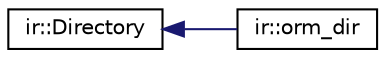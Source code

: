 digraph "Graphical Class Hierarchy"
{
 // LATEX_PDF_SIZE
  edge [fontname="Helvetica",fontsize="10",labelfontname="Helvetica",labelfontsize="10"];
  node [fontname="Helvetica",fontsize="10",shape=record];
  rankdir="LR";
  Node0 [label="ir::Directory",height=0.2,width=0.4,color="black", fillcolor="white", style="filled",URL="$structir_1_1_directory.html",tooltip="Full directory path and it's parent ID."];
  Node0 -> Node1 [dir="back",color="midnightblue",fontsize="10",style="solid",fontname="Helvetica"];
  Node1 [label="ir::orm_dir",height=0.2,width=0.4,color="black", fillcolor="white", style="filled",URL="$structir_1_1orm__dir.html",tooltip="ORM wrapper for the directory data."];
}
